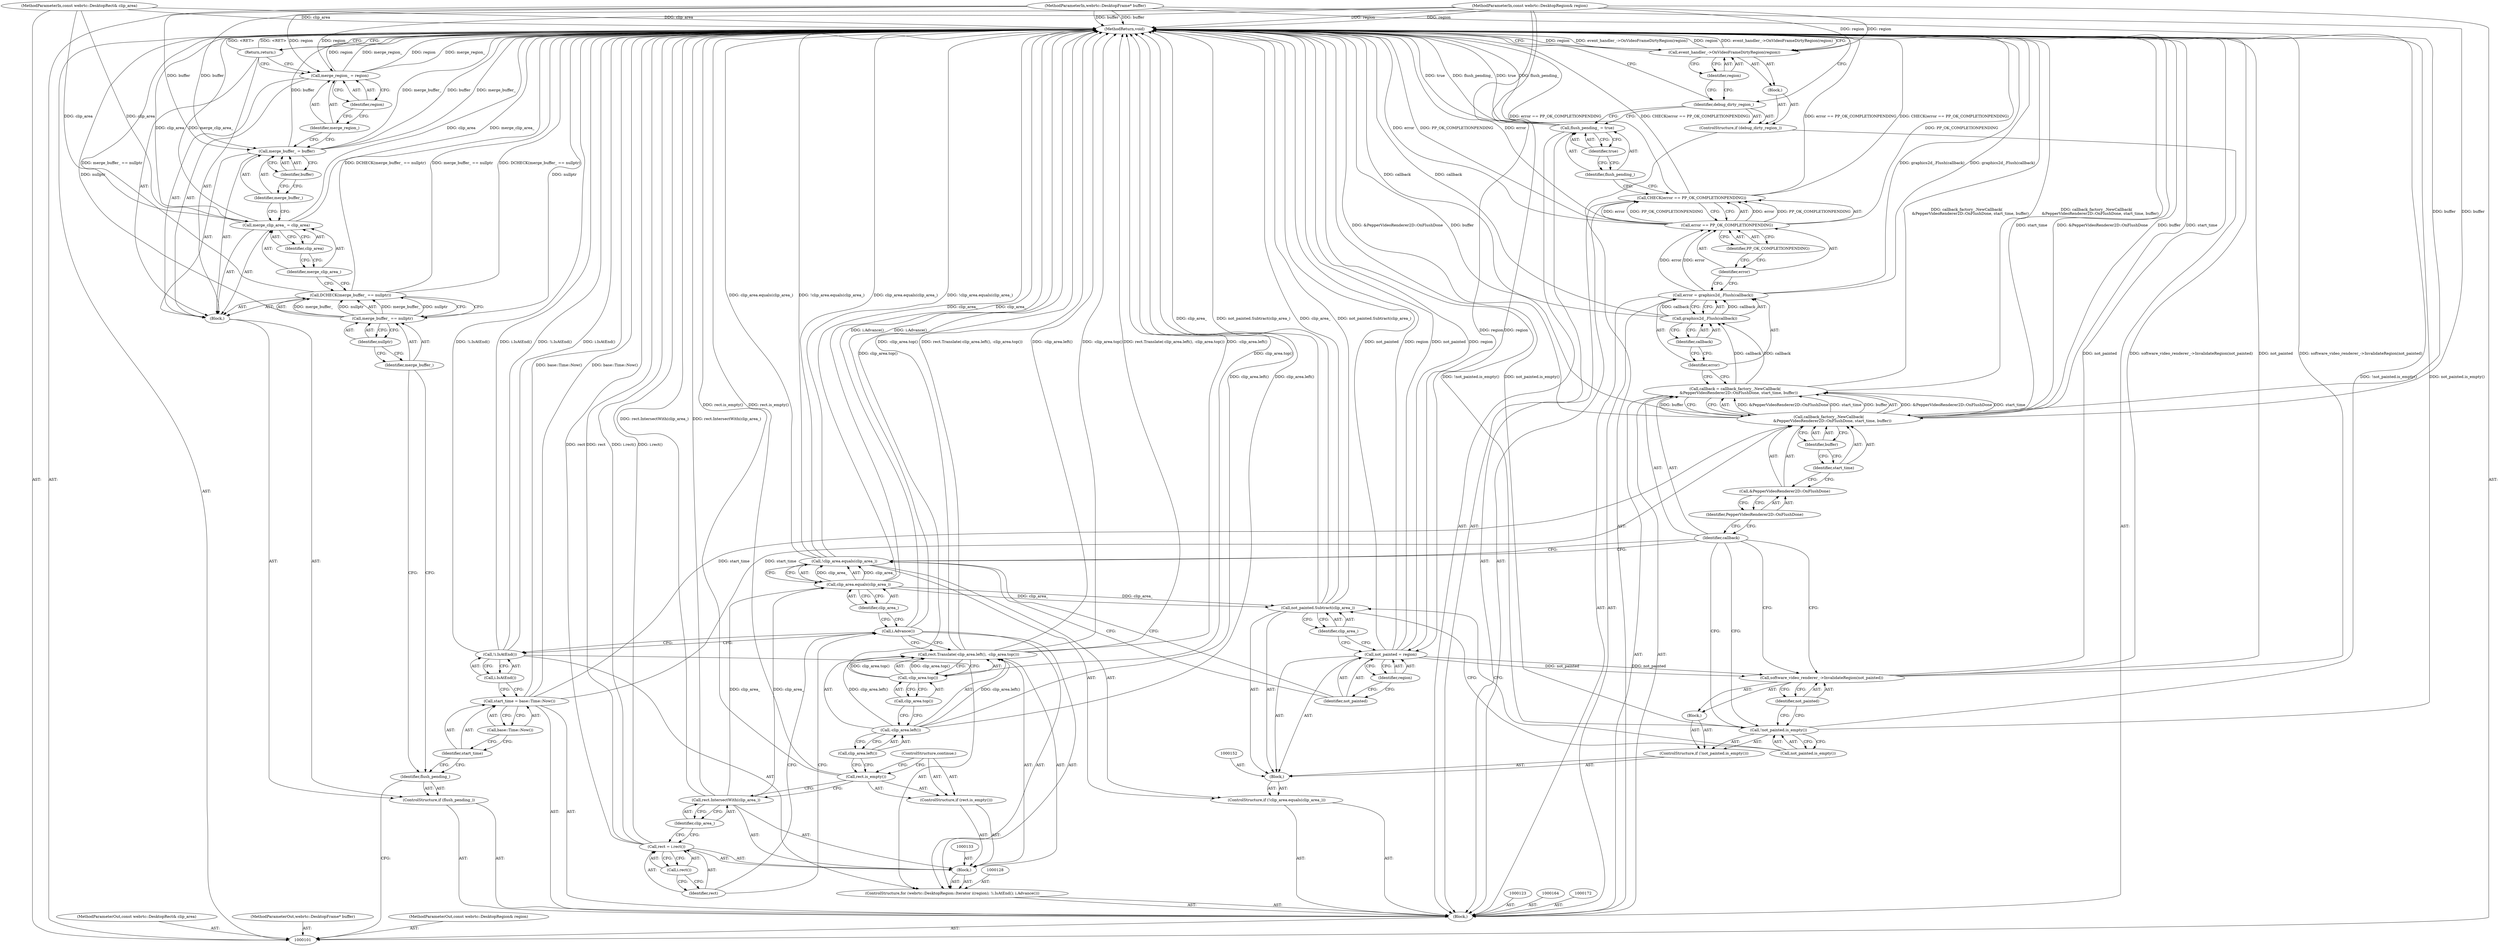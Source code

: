 digraph "0_Chrome_dde871628c04863cf5992cb17e3e40f2ba576279_0" {
"1000189" [label="(MethodReturn,void)"];
"1000102" [label="(MethodParameterIn,const webrtc::DesktopRect& clip_area)"];
"1000291" [label="(MethodParameterOut,const webrtc::DesktopRect& clip_area)"];
"1000122" [label="(Return,return;)"];
"1000124" [label="(Call,start_time = base::Time::Now())"];
"1000125" [label="(Identifier,start_time)"];
"1000126" [label="(Call,base::Time::Now())"];
"1000127" [label="(ControlStructure,for (webrtc::DesktopRegion::Iterator i(region); !i.IsAtEnd(); i.Advance()))"];
"1000129" [label="(Call,!i.IsAtEnd())"];
"1000130" [label="(Call,i.IsAtEnd())"];
"1000131" [label="(Call,i.Advance())"];
"1000134" [label="(Call,rect = i.rect())"];
"1000135" [label="(Identifier,rect)"];
"1000136" [label="(Call,i.rect())"];
"1000132" [label="(Block,)"];
"1000138" [label="(Identifier,clip_area_)"];
"1000137" [label="(Call,rect.IntersectWith(clip_area_))"];
"1000139" [label="(ControlStructure,if (rect.is_empty()))"];
"1000140" [label="(Call,rect.is_empty())"];
"1000103" [label="(MethodParameterIn,webrtc::DesktopFrame* buffer)"];
"1000292" [label="(MethodParameterOut,webrtc::DesktopFrame* buffer)"];
"1000141" [label="(ControlStructure,continue;)"];
"1000143" [label="(Call,-clip_area.left())"];
"1000144" [label="(Call,clip_area.left())"];
"1000145" [label="(Call,-clip_area.top())"];
"1000146" [label="(Call,clip_area.top())"];
"1000142" [label="(Call,rect.Translate(-clip_area.left(), -clip_area.top()))"];
"1000104" [label="(MethodParameterIn,const webrtc::DesktopRegion& region)"];
"1000293" [label="(MethodParameterOut,const webrtc::DesktopRegion& region)"];
"1000105" [label="(Block,)"];
"1000147" [label="(ControlStructure,if (!clip_area.equals(clip_area_)))"];
"1000150" [label="(Identifier,clip_area_)"];
"1000148" [label="(Call,!clip_area.equals(clip_area_))"];
"1000149" [label="(Call,clip_area.equals(clip_area_))"];
"1000153" [label="(Call,not_painted = region)"];
"1000154" [label="(Identifier,not_painted)"];
"1000151" [label="(Block,)"];
"1000155" [label="(Identifier,region)"];
"1000157" [label="(Identifier,clip_area_)"];
"1000156" [label="(Call,not_painted.Subtract(clip_area_))"];
"1000161" [label="(Block,)"];
"1000158" [label="(ControlStructure,if (!not_painted.is_empty()))"];
"1000159" [label="(Call,!not_painted.is_empty())"];
"1000160" [label="(Call,not_painted.is_empty())"];
"1000163" [label="(Identifier,not_painted)"];
"1000162" [label="(Call,software_video_renderer_->InvalidateRegion(not_painted))"];
"1000165" [label="(Call,callback = callback_factory_.NewCallback(\n      &PepperVideoRenderer2D::OnFlushDone, start_time, buffer))"];
"1000166" [label="(Identifier,callback)"];
"1000167" [label="(Call,callback_factory_.NewCallback(\n      &PepperVideoRenderer2D::OnFlushDone, start_time, buffer))"];
"1000170" [label="(Identifier,start_time)"];
"1000171" [label="(Identifier,buffer)"];
"1000168" [label="(Call,&PepperVideoRenderer2D::OnFlushDone)"];
"1000169" [label="(Identifier,PepperVideoRenderer2D::OnFlushDone)"];
"1000106" [label="(ControlStructure,if (flush_pending_))"];
"1000108" [label="(Block,)"];
"1000107" [label="(Identifier,flush_pending_)"];
"1000175" [label="(Call,graphics2d_.Flush(callback))"];
"1000176" [label="(Identifier,callback)"];
"1000173" [label="(Call,error = graphics2d_.Flush(callback))"];
"1000174" [label="(Identifier,error)"];
"1000180" [label="(Identifier,PP_OK_COMPLETIONPENDING)"];
"1000177" [label="(Call,CHECK(error == PP_OK_COMPLETIONPENDING))"];
"1000178" [label="(Call,error == PP_OK_COMPLETIONPENDING)"];
"1000179" [label="(Identifier,error)"];
"1000183" [label="(Identifier,true)"];
"1000181" [label="(Call,flush_pending_ = true)"];
"1000182" [label="(Identifier,flush_pending_)"];
"1000184" [label="(ControlStructure,if (debug_dirty_region_))"];
"1000186" [label="(Block,)"];
"1000185" [label="(Identifier,debug_dirty_region_)"];
"1000187" [label="(Call,event_handler_->OnVideoFrameDirtyRegion(region))"];
"1000188" [label="(Identifier,region)"];
"1000110" [label="(Call,merge_buffer_ == nullptr)"];
"1000111" [label="(Identifier,merge_buffer_)"];
"1000112" [label="(Identifier,nullptr)"];
"1000109" [label="(Call,DCHECK(merge_buffer_ == nullptr))"];
"1000115" [label="(Identifier,clip_area)"];
"1000113" [label="(Call,merge_clip_area_ = clip_area)"];
"1000114" [label="(Identifier,merge_clip_area_)"];
"1000118" [label="(Identifier,buffer)"];
"1000116" [label="(Call,merge_buffer_ = buffer)"];
"1000117" [label="(Identifier,merge_buffer_)"];
"1000121" [label="(Identifier,region)"];
"1000119" [label="(Call,merge_region_ = region)"];
"1000120" [label="(Identifier,merge_region_)"];
"1000189" -> "1000101"  [label="AST: "];
"1000189" -> "1000122"  [label="CFG: "];
"1000189" -> "1000187"  [label="CFG: "];
"1000189" -> "1000185"  [label="CFG: "];
"1000122" -> "1000189"  [label="DDG: <RET>"];
"1000156" -> "1000189"  [label="DDG: clip_area_"];
"1000156" -> "1000189"  [label="DDG: not_painted.Subtract(clip_area_)"];
"1000140" -> "1000189"  [label="DDG: rect.is_empty()"];
"1000116" -> "1000189"  [label="DDG: buffer"];
"1000116" -> "1000189"  [label="DDG: merge_buffer_"];
"1000153" -> "1000189"  [label="DDG: not_painted"];
"1000153" -> "1000189"  [label="DDG: region"];
"1000181" -> "1000189"  [label="DDG: flush_pending_"];
"1000181" -> "1000189"  [label="DDG: true"];
"1000159" -> "1000189"  [label="DDG: !not_painted.is_empty()"];
"1000159" -> "1000189"  [label="DDG: not_painted.is_empty()"];
"1000187" -> "1000189"  [label="DDG: region"];
"1000187" -> "1000189"  [label="DDG: event_handler_->OnVideoFrameDirtyRegion(region)"];
"1000177" -> "1000189"  [label="DDG: error == PP_OK_COMPLETIONPENDING"];
"1000177" -> "1000189"  [label="DDG: CHECK(error == PP_OK_COMPLETIONPENDING)"];
"1000167" -> "1000189"  [label="DDG: &PepperVideoRenderer2D::OnFlushDone"];
"1000167" -> "1000189"  [label="DDG: buffer"];
"1000167" -> "1000189"  [label="DDG: start_time"];
"1000129" -> "1000189"  [label="DDG: i.IsAtEnd()"];
"1000129" -> "1000189"  [label="DDG: !i.IsAtEnd()"];
"1000124" -> "1000189"  [label="DDG: base::Time::Now()"];
"1000142" -> "1000189"  [label="DDG: rect.Translate(-clip_area.left(), -clip_area.top())"];
"1000142" -> "1000189"  [label="DDG: -clip_area.left()"];
"1000142" -> "1000189"  [label="DDG: -clip_area.top()"];
"1000178" -> "1000189"  [label="DDG: error"];
"1000178" -> "1000189"  [label="DDG: PP_OK_COMPLETIONPENDING"];
"1000104" -> "1000189"  [label="DDG: region"];
"1000113" -> "1000189"  [label="DDG: merge_clip_area_"];
"1000113" -> "1000189"  [label="DDG: clip_area"];
"1000103" -> "1000189"  [label="DDG: buffer"];
"1000143" -> "1000189"  [label="DDG: clip_area.left()"];
"1000165" -> "1000189"  [label="DDG: callback_factory_.NewCallback(\n      &PepperVideoRenderer2D::OnFlushDone, start_time, buffer)"];
"1000119" -> "1000189"  [label="DDG: region"];
"1000119" -> "1000189"  [label="DDG: merge_region_"];
"1000148" -> "1000189"  [label="DDG: clip_area.equals(clip_area_)"];
"1000148" -> "1000189"  [label="DDG: !clip_area.equals(clip_area_)"];
"1000175" -> "1000189"  [label="DDG: callback"];
"1000102" -> "1000189"  [label="DDG: clip_area"];
"1000110" -> "1000189"  [label="DDG: nullptr"];
"1000134" -> "1000189"  [label="DDG: rect"];
"1000134" -> "1000189"  [label="DDG: i.rect()"];
"1000109" -> "1000189"  [label="DDG: merge_buffer_ == nullptr"];
"1000109" -> "1000189"  [label="DDG: DCHECK(merge_buffer_ == nullptr)"];
"1000149" -> "1000189"  [label="DDG: clip_area_"];
"1000162" -> "1000189"  [label="DDG: not_painted"];
"1000162" -> "1000189"  [label="DDG: software_video_renderer_->InvalidateRegion(not_painted)"];
"1000145" -> "1000189"  [label="DDG: clip_area.top()"];
"1000137" -> "1000189"  [label="DDG: rect.IntersectWith(clip_area_)"];
"1000173" -> "1000189"  [label="DDG: graphics2d_.Flush(callback)"];
"1000131" -> "1000189"  [label="DDG: i.Advance()"];
"1000102" -> "1000101"  [label="AST: "];
"1000102" -> "1000189"  [label="DDG: clip_area"];
"1000102" -> "1000113"  [label="DDG: clip_area"];
"1000291" -> "1000101"  [label="AST: "];
"1000122" -> "1000108"  [label="AST: "];
"1000122" -> "1000119"  [label="CFG: "];
"1000189" -> "1000122"  [label="CFG: "];
"1000122" -> "1000189"  [label="DDG: <RET>"];
"1000124" -> "1000105"  [label="AST: "];
"1000124" -> "1000126"  [label="CFG: "];
"1000125" -> "1000124"  [label="AST: "];
"1000126" -> "1000124"  [label="AST: "];
"1000130" -> "1000124"  [label="CFG: "];
"1000124" -> "1000189"  [label="DDG: base::Time::Now()"];
"1000124" -> "1000167"  [label="DDG: start_time"];
"1000125" -> "1000124"  [label="AST: "];
"1000125" -> "1000107"  [label="CFG: "];
"1000126" -> "1000125"  [label="CFG: "];
"1000126" -> "1000124"  [label="AST: "];
"1000126" -> "1000125"  [label="CFG: "];
"1000124" -> "1000126"  [label="CFG: "];
"1000127" -> "1000105"  [label="AST: "];
"1000128" -> "1000127"  [label="AST: "];
"1000129" -> "1000127"  [label="AST: "];
"1000131" -> "1000127"  [label="AST: "];
"1000132" -> "1000127"  [label="AST: "];
"1000129" -> "1000127"  [label="AST: "];
"1000129" -> "1000130"  [label="CFG: "];
"1000130" -> "1000129"  [label="AST: "];
"1000131" -> "1000129"  [label="CFG: "];
"1000129" -> "1000189"  [label="DDG: i.IsAtEnd()"];
"1000129" -> "1000189"  [label="DDG: !i.IsAtEnd()"];
"1000130" -> "1000129"  [label="AST: "];
"1000130" -> "1000124"  [label="CFG: "];
"1000129" -> "1000130"  [label="CFG: "];
"1000131" -> "1000127"  [label="AST: "];
"1000131" -> "1000129"  [label="CFG: "];
"1000131" -> "1000142"  [label="CFG: "];
"1000135" -> "1000131"  [label="CFG: "];
"1000150" -> "1000131"  [label="CFG: "];
"1000131" -> "1000189"  [label="DDG: i.Advance()"];
"1000134" -> "1000132"  [label="AST: "];
"1000134" -> "1000136"  [label="CFG: "];
"1000135" -> "1000134"  [label="AST: "];
"1000136" -> "1000134"  [label="AST: "];
"1000138" -> "1000134"  [label="CFG: "];
"1000134" -> "1000189"  [label="DDG: rect"];
"1000134" -> "1000189"  [label="DDG: i.rect()"];
"1000135" -> "1000134"  [label="AST: "];
"1000135" -> "1000131"  [label="CFG: "];
"1000136" -> "1000135"  [label="CFG: "];
"1000136" -> "1000134"  [label="AST: "];
"1000136" -> "1000135"  [label="CFG: "];
"1000134" -> "1000136"  [label="CFG: "];
"1000132" -> "1000127"  [label="AST: "];
"1000133" -> "1000132"  [label="AST: "];
"1000134" -> "1000132"  [label="AST: "];
"1000137" -> "1000132"  [label="AST: "];
"1000139" -> "1000132"  [label="AST: "];
"1000142" -> "1000132"  [label="AST: "];
"1000138" -> "1000137"  [label="AST: "];
"1000138" -> "1000134"  [label="CFG: "];
"1000137" -> "1000138"  [label="CFG: "];
"1000137" -> "1000132"  [label="AST: "];
"1000137" -> "1000138"  [label="CFG: "];
"1000138" -> "1000137"  [label="AST: "];
"1000140" -> "1000137"  [label="CFG: "];
"1000137" -> "1000189"  [label="DDG: rect.IntersectWith(clip_area_)"];
"1000137" -> "1000149"  [label="DDG: clip_area_"];
"1000139" -> "1000132"  [label="AST: "];
"1000140" -> "1000139"  [label="AST: "];
"1000141" -> "1000139"  [label="AST: "];
"1000140" -> "1000139"  [label="AST: "];
"1000140" -> "1000137"  [label="CFG: "];
"1000141" -> "1000140"  [label="CFG: "];
"1000144" -> "1000140"  [label="CFG: "];
"1000140" -> "1000189"  [label="DDG: rect.is_empty()"];
"1000103" -> "1000101"  [label="AST: "];
"1000103" -> "1000189"  [label="DDG: buffer"];
"1000103" -> "1000116"  [label="DDG: buffer"];
"1000103" -> "1000167"  [label="DDG: buffer"];
"1000292" -> "1000101"  [label="AST: "];
"1000141" -> "1000139"  [label="AST: "];
"1000141" -> "1000140"  [label="CFG: "];
"1000143" -> "1000142"  [label="AST: "];
"1000143" -> "1000144"  [label="CFG: "];
"1000144" -> "1000143"  [label="AST: "];
"1000146" -> "1000143"  [label="CFG: "];
"1000143" -> "1000189"  [label="DDG: clip_area.left()"];
"1000143" -> "1000142"  [label="DDG: clip_area.left()"];
"1000144" -> "1000143"  [label="AST: "];
"1000144" -> "1000140"  [label="CFG: "];
"1000143" -> "1000144"  [label="CFG: "];
"1000145" -> "1000142"  [label="AST: "];
"1000145" -> "1000146"  [label="CFG: "];
"1000146" -> "1000145"  [label="AST: "];
"1000142" -> "1000145"  [label="CFG: "];
"1000145" -> "1000189"  [label="DDG: clip_area.top()"];
"1000145" -> "1000142"  [label="DDG: clip_area.top()"];
"1000146" -> "1000145"  [label="AST: "];
"1000146" -> "1000143"  [label="CFG: "];
"1000145" -> "1000146"  [label="CFG: "];
"1000142" -> "1000132"  [label="AST: "];
"1000142" -> "1000145"  [label="CFG: "];
"1000143" -> "1000142"  [label="AST: "];
"1000145" -> "1000142"  [label="AST: "];
"1000131" -> "1000142"  [label="CFG: "];
"1000142" -> "1000189"  [label="DDG: rect.Translate(-clip_area.left(), -clip_area.top())"];
"1000142" -> "1000189"  [label="DDG: -clip_area.left()"];
"1000142" -> "1000189"  [label="DDG: -clip_area.top()"];
"1000143" -> "1000142"  [label="DDG: clip_area.left()"];
"1000145" -> "1000142"  [label="DDG: clip_area.top()"];
"1000104" -> "1000101"  [label="AST: "];
"1000104" -> "1000189"  [label="DDG: region"];
"1000104" -> "1000119"  [label="DDG: region"];
"1000104" -> "1000153"  [label="DDG: region"];
"1000104" -> "1000187"  [label="DDG: region"];
"1000293" -> "1000101"  [label="AST: "];
"1000105" -> "1000101"  [label="AST: "];
"1000106" -> "1000105"  [label="AST: "];
"1000123" -> "1000105"  [label="AST: "];
"1000124" -> "1000105"  [label="AST: "];
"1000127" -> "1000105"  [label="AST: "];
"1000147" -> "1000105"  [label="AST: "];
"1000164" -> "1000105"  [label="AST: "];
"1000165" -> "1000105"  [label="AST: "];
"1000172" -> "1000105"  [label="AST: "];
"1000173" -> "1000105"  [label="AST: "];
"1000177" -> "1000105"  [label="AST: "];
"1000181" -> "1000105"  [label="AST: "];
"1000184" -> "1000105"  [label="AST: "];
"1000147" -> "1000105"  [label="AST: "];
"1000148" -> "1000147"  [label="AST: "];
"1000151" -> "1000147"  [label="AST: "];
"1000150" -> "1000149"  [label="AST: "];
"1000150" -> "1000131"  [label="CFG: "];
"1000149" -> "1000150"  [label="CFG: "];
"1000148" -> "1000147"  [label="AST: "];
"1000148" -> "1000149"  [label="CFG: "];
"1000149" -> "1000148"  [label="AST: "];
"1000154" -> "1000148"  [label="CFG: "];
"1000166" -> "1000148"  [label="CFG: "];
"1000148" -> "1000189"  [label="DDG: clip_area.equals(clip_area_)"];
"1000148" -> "1000189"  [label="DDG: !clip_area.equals(clip_area_)"];
"1000149" -> "1000148"  [label="DDG: clip_area_"];
"1000149" -> "1000148"  [label="AST: "];
"1000149" -> "1000150"  [label="CFG: "];
"1000150" -> "1000149"  [label="AST: "];
"1000148" -> "1000149"  [label="CFG: "];
"1000149" -> "1000189"  [label="DDG: clip_area_"];
"1000149" -> "1000148"  [label="DDG: clip_area_"];
"1000137" -> "1000149"  [label="DDG: clip_area_"];
"1000149" -> "1000156"  [label="DDG: clip_area_"];
"1000153" -> "1000151"  [label="AST: "];
"1000153" -> "1000155"  [label="CFG: "];
"1000154" -> "1000153"  [label="AST: "];
"1000155" -> "1000153"  [label="AST: "];
"1000157" -> "1000153"  [label="CFG: "];
"1000153" -> "1000189"  [label="DDG: not_painted"];
"1000153" -> "1000189"  [label="DDG: region"];
"1000104" -> "1000153"  [label="DDG: region"];
"1000153" -> "1000162"  [label="DDG: not_painted"];
"1000154" -> "1000153"  [label="AST: "];
"1000154" -> "1000148"  [label="CFG: "];
"1000155" -> "1000154"  [label="CFG: "];
"1000151" -> "1000147"  [label="AST: "];
"1000152" -> "1000151"  [label="AST: "];
"1000153" -> "1000151"  [label="AST: "];
"1000156" -> "1000151"  [label="AST: "];
"1000158" -> "1000151"  [label="AST: "];
"1000155" -> "1000153"  [label="AST: "];
"1000155" -> "1000154"  [label="CFG: "];
"1000153" -> "1000155"  [label="CFG: "];
"1000157" -> "1000156"  [label="AST: "];
"1000157" -> "1000153"  [label="CFG: "];
"1000156" -> "1000157"  [label="CFG: "];
"1000156" -> "1000151"  [label="AST: "];
"1000156" -> "1000157"  [label="CFG: "];
"1000157" -> "1000156"  [label="AST: "];
"1000160" -> "1000156"  [label="CFG: "];
"1000156" -> "1000189"  [label="DDG: clip_area_"];
"1000156" -> "1000189"  [label="DDG: not_painted.Subtract(clip_area_)"];
"1000149" -> "1000156"  [label="DDG: clip_area_"];
"1000161" -> "1000158"  [label="AST: "];
"1000162" -> "1000161"  [label="AST: "];
"1000158" -> "1000151"  [label="AST: "];
"1000159" -> "1000158"  [label="AST: "];
"1000161" -> "1000158"  [label="AST: "];
"1000159" -> "1000158"  [label="AST: "];
"1000159" -> "1000160"  [label="CFG: "];
"1000160" -> "1000159"  [label="AST: "];
"1000163" -> "1000159"  [label="CFG: "];
"1000166" -> "1000159"  [label="CFG: "];
"1000159" -> "1000189"  [label="DDG: !not_painted.is_empty()"];
"1000159" -> "1000189"  [label="DDG: not_painted.is_empty()"];
"1000160" -> "1000159"  [label="AST: "];
"1000160" -> "1000156"  [label="CFG: "];
"1000159" -> "1000160"  [label="CFG: "];
"1000163" -> "1000162"  [label="AST: "];
"1000163" -> "1000159"  [label="CFG: "];
"1000162" -> "1000163"  [label="CFG: "];
"1000162" -> "1000161"  [label="AST: "];
"1000162" -> "1000163"  [label="CFG: "];
"1000163" -> "1000162"  [label="AST: "];
"1000166" -> "1000162"  [label="CFG: "];
"1000162" -> "1000189"  [label="DDG: not_painted"];
"1000162" -> "1000189"  [label="DDG: software_video_renderer_->InvalidateRegion(not_painted)"];
"1000153" -> "1000162"  [label="DDG: not_painted"];
"1000165" -> "1000105"  [label="AST: "];
"1000165" -> "1000167"  [label="CFG: "];
"1000166" -> "1000165"  [label="AST: "];
"1000167" -> "1000165"  [label="AST: "];
"1000174" -> "1000165"  [label="CFG: "];
"1000165" -> "1000189"  [label="DDG: callback_factory_.NewCallback(\n      &PepperVideoRenderer2D::OnFlushDone, start_time, buffer)"];
"1000167" -> "1000165"  [label="DDG: &PepperVideoRenderer2D::OnFlushDone"];
"1000167" -> "1000165"  [label="DDG: start_time"];
"1000167" -> "1000165"  [label="DDG: buffer"];
"1000165" -> "1000175"  [label="DDG: callback"];
"1000166" -> "1000165"  [label="AST: "];
"1000166" -> "1000162"  [label="CFG: "];
"1000166" -> "1000159"  [label="CFG: "];
"1000166" -> "1000148"  [label="CFG: "];
"1000169" -> "1000166"  [label="CFG: "];
"1000167" -> "1000165"  [label="AST: "];
"1000167" -> "1000171"  [label="CFG: "];
"1000168" -> "1000167"  [label="AST: "];
"1000170" -> "1000167"  [label="AST: "];
"1000171" -> "1000167"  [label="AST: "];
"1000165" -> "1000167"  [label="CFG: "];
"1000167" -> "1000189"  [label="DDG: &PepperVideoRenderer2D::OnFlushDone"];
"1000167" -> "1000189"  [label="DDG: buffer"];
"1000167" -> "1000189"  [label="DDG: start_time"];
"1000167" -> "1000165"  [label="DDG: &PepperVideoRenderer2D::OnFlushDone"];
"1000167" -> "1000165"  [label="DDG: start_time"];
"1000167" -> "1000165"  [label="DDG: buffer"];
"1000124" -> "1000167"  [label="DDG: start_time"];
"1000103" -> "1000167"  [label="DDG: buffer"];
"1000170" -> "1000167"  [label="AST: "];
"1000170" -> "1000168"  [label="CFG: "];
"1000171" -> "1000170"  [label="CFG: "];
"1000171" -> "1000167"  [label="AST: "];
"1000171" -> "1000170"  [label="CFG: "];
"1000167" -> "1000171"  [label="CFG: "];
"1000168" -> "1000167"  [label="AST: "];
"1000168" -> "1000169"  [label="CFG: "];
"1000169" -> "1000168"  [label="AST: "];
"1000170" -> "1000168"  [label="CFG: "];
"1000169" -> "1000168"  [label="AST: "];
"1000169" -> "1000166"  [label="CFG: "];
"1000168" -> "1000169"  [label="CFG: "];
"1000106" -> "1000105"  [label="AST: "];
"1000107" -> "1000106"  [label="AST: "];
"1000108" -> "1000106"  [label="AST: "];
"1000108" -> "1000106"  [label="AST: "];
"1000109" -> "1000108"  [label="AST: "];
"1000113" -> "1000108"  [label="AST: "];
"1000116" -> "1000108"  [label="AST: "];
"1000119" -> "1000108"  [label="AST: "];
"1000122" -> "1000108"  [label="AST: "];
"1000107" -> "1000106"  [label="AST: "];
"1000107" -> "1000101"  [label="CFG: "];
"1000111" -> "1000107"  [label="CFG: "];
"1000125" -> "1000107"  [label="CFG: "];
"1000175" -> "1000173"  [label="AST: "];
"1000175" -> "1000176"  [label="CFG: "];
"1000176" -> "1000175"  [label="AST: "];
"1000173" -> "1000175"  [label="CFG: "];
"1000175" -> "1000189"  [label="DDG: callback"];
"1000175" -> "1000173"  [label="DDG: callback"];
"1000165" -> "1000175"  [label="DDG: callback"];
"1000176" -> "1000175"  [label="AST: "];
"1000176" -> "1000174"  [label="CFG: "];
"1000175" -> "1000176"  [label="CFG: "];
"1000173" -> "1000105"  [label="AST: "];
"1000173" -> "1000175"  [label="CFG: "];
"1000174" -> "1000173"  [label="AST: "];
"1000175" -> "1000173"  [label="AST: "];
"1000179" -> "1000173"  [label="CFG: "];
"1000173" -> "1000189"  [label="DDG: graphics2d_.Flush(callback)"];
"1000175" -> "1000173"  [label="DDG: callback"];
"1000173" -> "1000178"  [label="DDG: error"];
"1000174" -> "1000173"  [label="AST: "];
"1000174" -> "1000165"  [label="CFG: "];
"1000176" -> "1000174"  [label="CFG: "];
"1000180" -> "1000178"  [label="AST: "];
"1000180" -> "1000179"  [label="CFG: "];
"1000178" -> "1000180"  [label="CFG: "];
"1000177" -> "1000105"  [label="AST: "];
"1000177" -> "1000178"  [label="CFG: "];
"1000178" -> "1000177"  [label="AST: "];
"1000182" -> "1000177"  [label="CFG: "];
"1000177" -> "1000189"  [label="DDG: error == PP_OK_COMPLETIONPENDING"];
"1000177" -> "1000189"  [label="DDG: CHECK(error == PP_OK_COMPLETIONPENDING)"];
"1000178" -> "1000177"  [label="DDG: error"];
"1000178" -> "1000177"  [label="DDG: PP_OK_COMPLETIONPENDING"];
"1000178" -> "1000177"  [label="AST: "];
"1000178" -> "1000180"  [label="CFG: "];
"1000179" -> "1000178"  [label="AST: "];
"1000180" -> "1000178"  [label="AST: "];
"1000177" -> "1000178"  [label="CFG: "];
"1000178" -> "1000189"  [label="DDG: error"];
"1000178" -> "1000189"  [label="DDG: PP_OK_COMPLETIONPENDING"];
"1000178" -> "1000177"  [label="DDG: error"];
"1000178" -> "1000177"  [label="DDG: PP_OK_COMPLETIONPENDING"];
"1000173" -> "1000178"  [label="DDG: error"];
"1000179" -> "1000178"  [label="AST: "];
"1000179" -> "1000173"  [label="CFG: "];
"1000180" -> "1000179"  [label="CFG: "];
"1000183" -> "1000181"  [label="AST: "];
"1000183" -> "1000182"  [label="CFG: "];
"1000181" -> "1000183"  [label="CFG: "];
"1000181" -> "1000105"  [label="AST: "];
"1000181" -> "1000183"  [label="CFG: "];
"1000182" -> "1000181"  [label="AST: "];
"1000183" -> "1000181"  [label="AST: "];
"1000185" -> "1000181"  [label="CFG: "];
"1000181" -> "1000189"  [label="DDG: flush_pending_"];
"1000181" -> "1000189"  [label="DDG: true"];
"1000182" -> "1000181"  [label="AST: "];
"1000182" -> "1000177"  [label="CFG: "];
"1000183" -> "1000182"  [label="CFG: "];
"1000184" -> "1000105"  [label="AST: "];
"1000185" -> "1000184"  [label="AST: "];
"1000186" -> "1000184"  [label="AST: "];
"1000186" -> "1000184"  [label="AST: "];
"1000187" -> "1000186"  [label="AST: "];
"1000185" -> "1000184"  [label="AST: "];
"1000185" -> "1000181"  [label="CFG: "];
"1000188" -> "1000185"  [label="CFG: "];
"1000189" -> "1000185"  [label="CFG: "];
"1000187" -> "1000186"  [label="AST: "];
"1000187" -> "1000188"  [label="CFG: "];
"1000188" -> "1000187"  [label="AST: "];
"1000189" -> "1000187"  [label="CFG: "];
"1000187" -> "1000189"  [label="DDG: region"];
"1000187" -> "1000189"  [label="DDG: event_handler_->OnVideoFrameDirtyRegion(region)"];
"1000104" -> "1000187"  [label="DDG: region"];
"1000188" -> "1000187"  [label="AST: "];
"1000188" -> "1000185"  [label="CFG: "];
"1000187" -> "1000188"  [label="CFG: "];
"1000110" -> "1000109"  [label="AST: "];
"1000110" -> "1000112"  [label="CFG: "];
"1000111" -> "1000110"  [label="AST: "];
"1000112" -> "1000110"  [label="AST: "];
"1000109" -> "1000110"  [label="CFG: "];
"1000110" -> "1000189"  [label="DDG: nullptr"];
"1000110" -> "1000109"  [label="DDG: merge_buffer_"];
"1000110" -> "1000109"  [label="DDG: nullptr"];
"1000111" -> "1000110"  [label="AST: "];
"1000111" -> "1000107"  [label="CFG: "];
"1000112" -> "1000111"  [label="CFG: "];
"1000112" -> "1000110"  [label="AST: "];
"1000112" -> "1000111"  [label="CFG: "];
"1000110" -> "1000112"  [label="CFG: "];
"1000109" -> "1000108"  [label="AST: "];
"1000109" -> "1000110"  [label="CFG: "];
"1000110" -> "1000109"  [label="AST: "];
"1000114" -> "1000109"  [label="CFG: "];
"1000109" -> "1000189"  [label="DDG: merge_buffer_ == nullptr"];
"1000109" -> "1000189"  [label="DDG: DCHECK(merge_buffer_ == nullptr)"];
"1000110" -> "1000109"  [label="DDG: merge_buffer_"];
"1000110" -> "1000109"  [label="DDG: nullptr"];
"1000115" -> "1000113"  [label="AST: "];
"1000115" -> "1000114"  [label="CFG: "];
"1000113" -> "1000115"  [label="CFG: "];
"1000113" -> "1000108"  [label="AST: "];
"1000113" -> "1000115"  [label="CFG: "];
"1000114" -> "1000113"  [label="AST: "];
"1000115" -> "1000113"  [label="AST: "];
"1000117" -> "1000113"  [label="CFG: "];
"1000113" -> "1000189"  [label="DDG: merge_clip_area_"];
"1000113" -> "1000189"  [label="DDG: clip_area"];
"1000102" -> "1000113"  [label="DDG: clip_area"];
"1000114" -> "1000113"  [label="AST: "];
"1000114" -> "1000109"  [label="CFG: "];
"1000115" -> "1000114"  [label="CFG: "];
"1000118" -> "1000116"  [label="AST: "];
"1000118" -> "1000117"  [label="CFG: "];
"1000116" -> "1000118"  [label="CFG: "];
"1000116" -> "1000108"  [label="AST: "];
"1000116" -> "1000118"  [label="CFG: "];
"1000117" -> "1000116"  [label="AST: "];
"1000118" -> "1000116"  [label="AST: "];
"1000120" -> "1000116"  [label="CFG: "];
"1000116" -> "1000189"  [label="DDG: buffer"];
"1000116" -> "1000189"  [label="DDG: merge_buffer_"];
"1000103" -> "1000116"  [label="DDG: buffer"];
"1000117" -> "1000116"  [label="AST: "];
"1000117" -> "1000113"  [label="CFG: "];
"1000118" -> "1000117"  [label="CFG: "];
"1000121" -> "1000119"  [label="AST: "];
"1000121" -> "1000120"  [label="CFG: "];
"1000119" -> "1000121"  [label="CFG: "];
"1000119" -> "1000108"  [label="AST: "];
"1000119" -> "1000121"  [label="CFG: "];
"1000120" -> "1000119"  [label="AST: "];
"1000121" -> "1000119"  [label="AST: "];
"1000122" -> "1000119"  [label="CFG: "];
"1000119" -> "1000189"  [label="DDG: region"];
"1000119" -> "1000189"  [label="DDG: merge_region_"];
"1000104" -> "1000119"  [label="DDG: region"];
"1000120" -> "1000119"  [label="AST: "];
"1000120" -> "1000116"  [label="CFG: "];
"1000121" -> "1000120"  [label="CFG: "];
}
